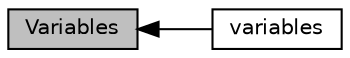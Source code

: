 digraph "Variables"
{
  edge [fontname="Helvetica",fontsize="10",labelfontname="Helvetica",labelfontsize="10"];
  node [fontname="Helvetica",fontsize="10",shape=record];
  rankdir=LR;
  Node0 [label="Variables",height=0.2,width=0.4,color="black", fillcolor="grey75", style="filled", fontcolor="black"];
  Node1 [label="variables",height=0.2,width=0.4,color="black", fillcolor="white", style="filled",URL="$group__global.html"];
  Node0->Node1 [shape=plaintext, dir="back", style="solid"];
}
